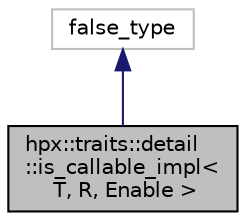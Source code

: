 digraph "hpx::traits::detail::is_callable_impl&lt; T, R, Enable &gt;"
{
  edge [fontname="Helvetica",fontsize="10",labelfontname="Helvetica",labelfontsize="10"];
  node [fontname="Helvetica",fontsize="10",shape=record];
  Node18 [label="hpx::traits::detail\l::is_callable_impl\<\l T, R, Enable \>",height=0.2,width=0.4,color="black", fillcolor="grey75", style="filled", fontcolor="black"];
  Node19 -> Node18 [dir="back",color="midnightblue",fontsize="10",style="solid",fontname="Helvetica"];
  Node19 [label="false_type",height=0.2,width=0.4,color="grey75", fillcolor="white", style="filled"];
}
